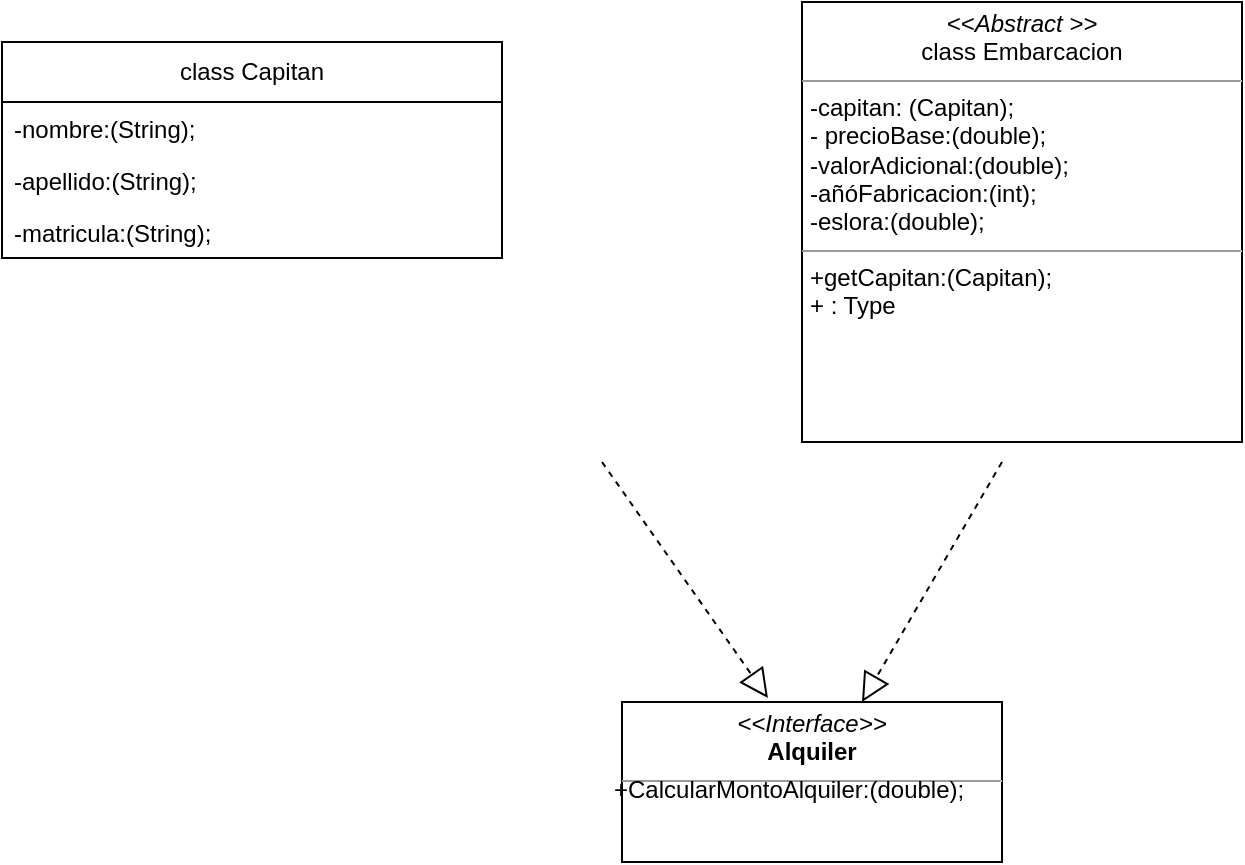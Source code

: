<mxfile version="21.6.8" type="github">
  <diagram name="Página-1" id="jO0E5KtSAngkffYx32OW">
    <mxGraphModel dx="880" dy="1836" grid="1" gridSize="10" guides="1" tooltips="1" connect="1" arrows="1" fold="1" page="1" pageScale="1" pageWidth="980" pageHeight="1390" math="0" shadow="0">
      <root>
        <mxCell id="0" />
        <mxCell id="1" parent="0" />
        <mxCell id="jv5lSpfr6PYl849p19F1-1" value="&lt;p style=&quot;margin:0px;margin-top:4px;text-align:center;&quot;&gt;&lt;i&gt;&amp;lt;&amp;lt;Interface&amp;gt;&amp;gt;&lt;/i&gt;&lt;br&gt;&lt;b&gt;Alquiler&lt;/b&gt;&lt;/p&gt;&lt;hr size=&quot;1&quot;&gt;&lt;p style=&quot;margin:0px;margin-left:4px;&quot;&gt;&lt;br&gt;&lt;/p&gt;" style="verticalAlign=top;align=left;overflow=fill;fontSize=12;fontFamily=Helvetica;html=1;whiteSpace=wrap;" parent="1" vertex="1">
          <mxGeometry x="440" y="80" width="190" height="80" as="geometry" />
        </mxCell>
        <mxCell id="tVpfk1Q1O8TMySKOHstT-1" value="+CalcularMontoAlquiler:(double);" style="text;strokeColor=none;fillColor=none;align=left;verticalAlign=top;spacingLeft=4;spacingRight=4;overflow=hidden;rotatable=0;points=[[0,0.5],[1,0.5]];portConstraint=eastwest;whiteSpace=wrap;html=1;" vertex="1" parent="1">
          <mxGeometry x="430" y="110" width="190" height="43" as="geometry" />
        </mxCell>
        <mxCell id="tVpfk1Q1O8TMySKOHstT-3" value="" style="endArrow=block;dashed=1;endFill=0;endSize=12;html=1;rounded=0;entryX=0.384;entryY=-0.025;entryDx=0;entryDy=0;entryPerimeter=0;" edge="1" parent="1" target="jv5lSpfr6PYl849p19F1-1">
          <mxGeometry width="160" relative="1" as="geometry">
            <mxPoint x="430" y="-40" as="sourcePoint" />
            <mxPoint x="380" y="-150" as="targetPoint" />
          </mxGeometry>
        </mxCell>
        <mxCell id="tVpfk1Q1O8TMySKOHstT-4" value="" style="endArrow=block;dashed=1;endFill=0;endSize=12;html=1;rounded=0;" edge="1" parent="1">
          <mxGeometry width="160" relative="1" as="geometry">
            <mxPoint x="630" y="-40" as="sourcePoint" />
            <mxPoint x="560" y="80" as="targetPoint" />
          </mxGeometry>
        </mxCell>
        <mxCell id="tVpfk1Q1O8TMySKOHstT-10" value="class Capitan" style="swimlane;fontStyle=0;childLayout=stackLayout;horizontal=1;startSize=30;fillColor=none;horizontalStack=0;resizeParent=1;resizeParentMax=0;resizeLast=0;collapsible=1;marginBottom=0;whiteSpace=wrap;html=1;" vertex="1" parent="1">
          <mxGeometry x="130" y="-250" width="250" height="108" as="geometry" />
        </mxCell>
        <mxCell id="tVpfk1Q1O8TMySKOHstT-11" value="-nombre:(String);&lt;br&gt;" style="text;strokeColor=none;fillColor=none;align=left;verticalAlign=top;spacingLeft=4;spacingRight=4;overflow=hidden;rotatable=0;points=[[0,0.5],[1,0.5]];portConstraint=eastwest;whiteSpace=wrap;html=1;" vertex="1" parent="tVpfk1Q1O8TMySKOHstT-10">
          <mxGeometry y="30" width="250" height="26" as="geometry" />
        </mxCell>
        <mxCell id="tVpfk1Q1O8TMySKOHstT-12" value="-apellido:(String);&lt;br&gt;" style="text;strokeColor=none;fillColor=none;align=left;verticalAlign=top;spacingLeft=4;spacingRight=4;overflow=hidden;rotatable=0;points=[[0,0.5],[1,0.5]];portConstraint=eastwest;whiteSpace=wrap;html=1;" vertex="1" parent="tVpfk1Q1O8TMySKOHstT-10">
          <mxGeometry y="56" width="250" height="26" as="geometry" />
        </mxCell>
        <mxCell id="tVpfk1Q1O8TMySKOHstT-13" value="-matricula:(String);" style="text;strokeColor=none;fillColor=none;align=left;verticalAlign=top;spacingLeft=4;spacingRight=4;overflow=hidden;rotatable=0;points=[[0,0.5],[1,0.5]];portConstraint=eastwest;whiteSpace=wrap;html=1;" vertex="1" parent="tVpfk1Q1O8TMySKOHstT-10">
          <mxGeometry y="82" width="250" height="26" as="geometry" />
        </mxCell>
        <mxCell id="tVpfk1Q1O8TMySKOHstT-19" value="&lt;p style=&quot;margin:0px;margin-top:4px;text-align:center;&quot;&gt;&lt;i&gt;&amp;lt;&amp;lt;Abstract &amp;gt;&amp;gt;&lt;/i&gt;&lt;br&gt;class Embarcacion&lt;br&gt;&lt;/p&gt;&lt;hr size=&quot;1&quot;&gt;&lt;p style=&quot;margin:0px;margin-left:4px;&quot;&gt;-capitan: (Capitan);&lt;br&gt;- precioBase:(double);&lt;/p&gt;&lt;p style=&quot;margin:0px;margin-left:4px;&quot;&gt;-valorAdicional:(double);&lt;/p&gt;&lt;p style=&quot;margin:0px;margin-left:4px;&quot;&gt;-añóFabricacion:(int);&lt;/p&gt;&lt;p style=&quot;margin:0px;margin-left:4px;&quot;&gt;-eslora:(double);&lt;/p&gt;&lt;hr size=&quot;1&quot;&gt;&lt;p style=&quot;margin:0px;margin-left:4px;&quot;&gt;+getCapitan:(Capitan);&amp;nbsp;&lt;br&gt;+ : Type&lt;/p&gt;" style="verticalAlign=top;align=left;overflow=fill;fontSize=12;fontFamily=Helvetica;html=1;whiteSpace=wrap;" vertex="1" parent="1">
          <mxGeometry x="530" y="-270" width="220" height="220" as="geometry" />
        </mxCell>
      </root>
    </mxGraphModel>
  </diagram>
</mxfile>
